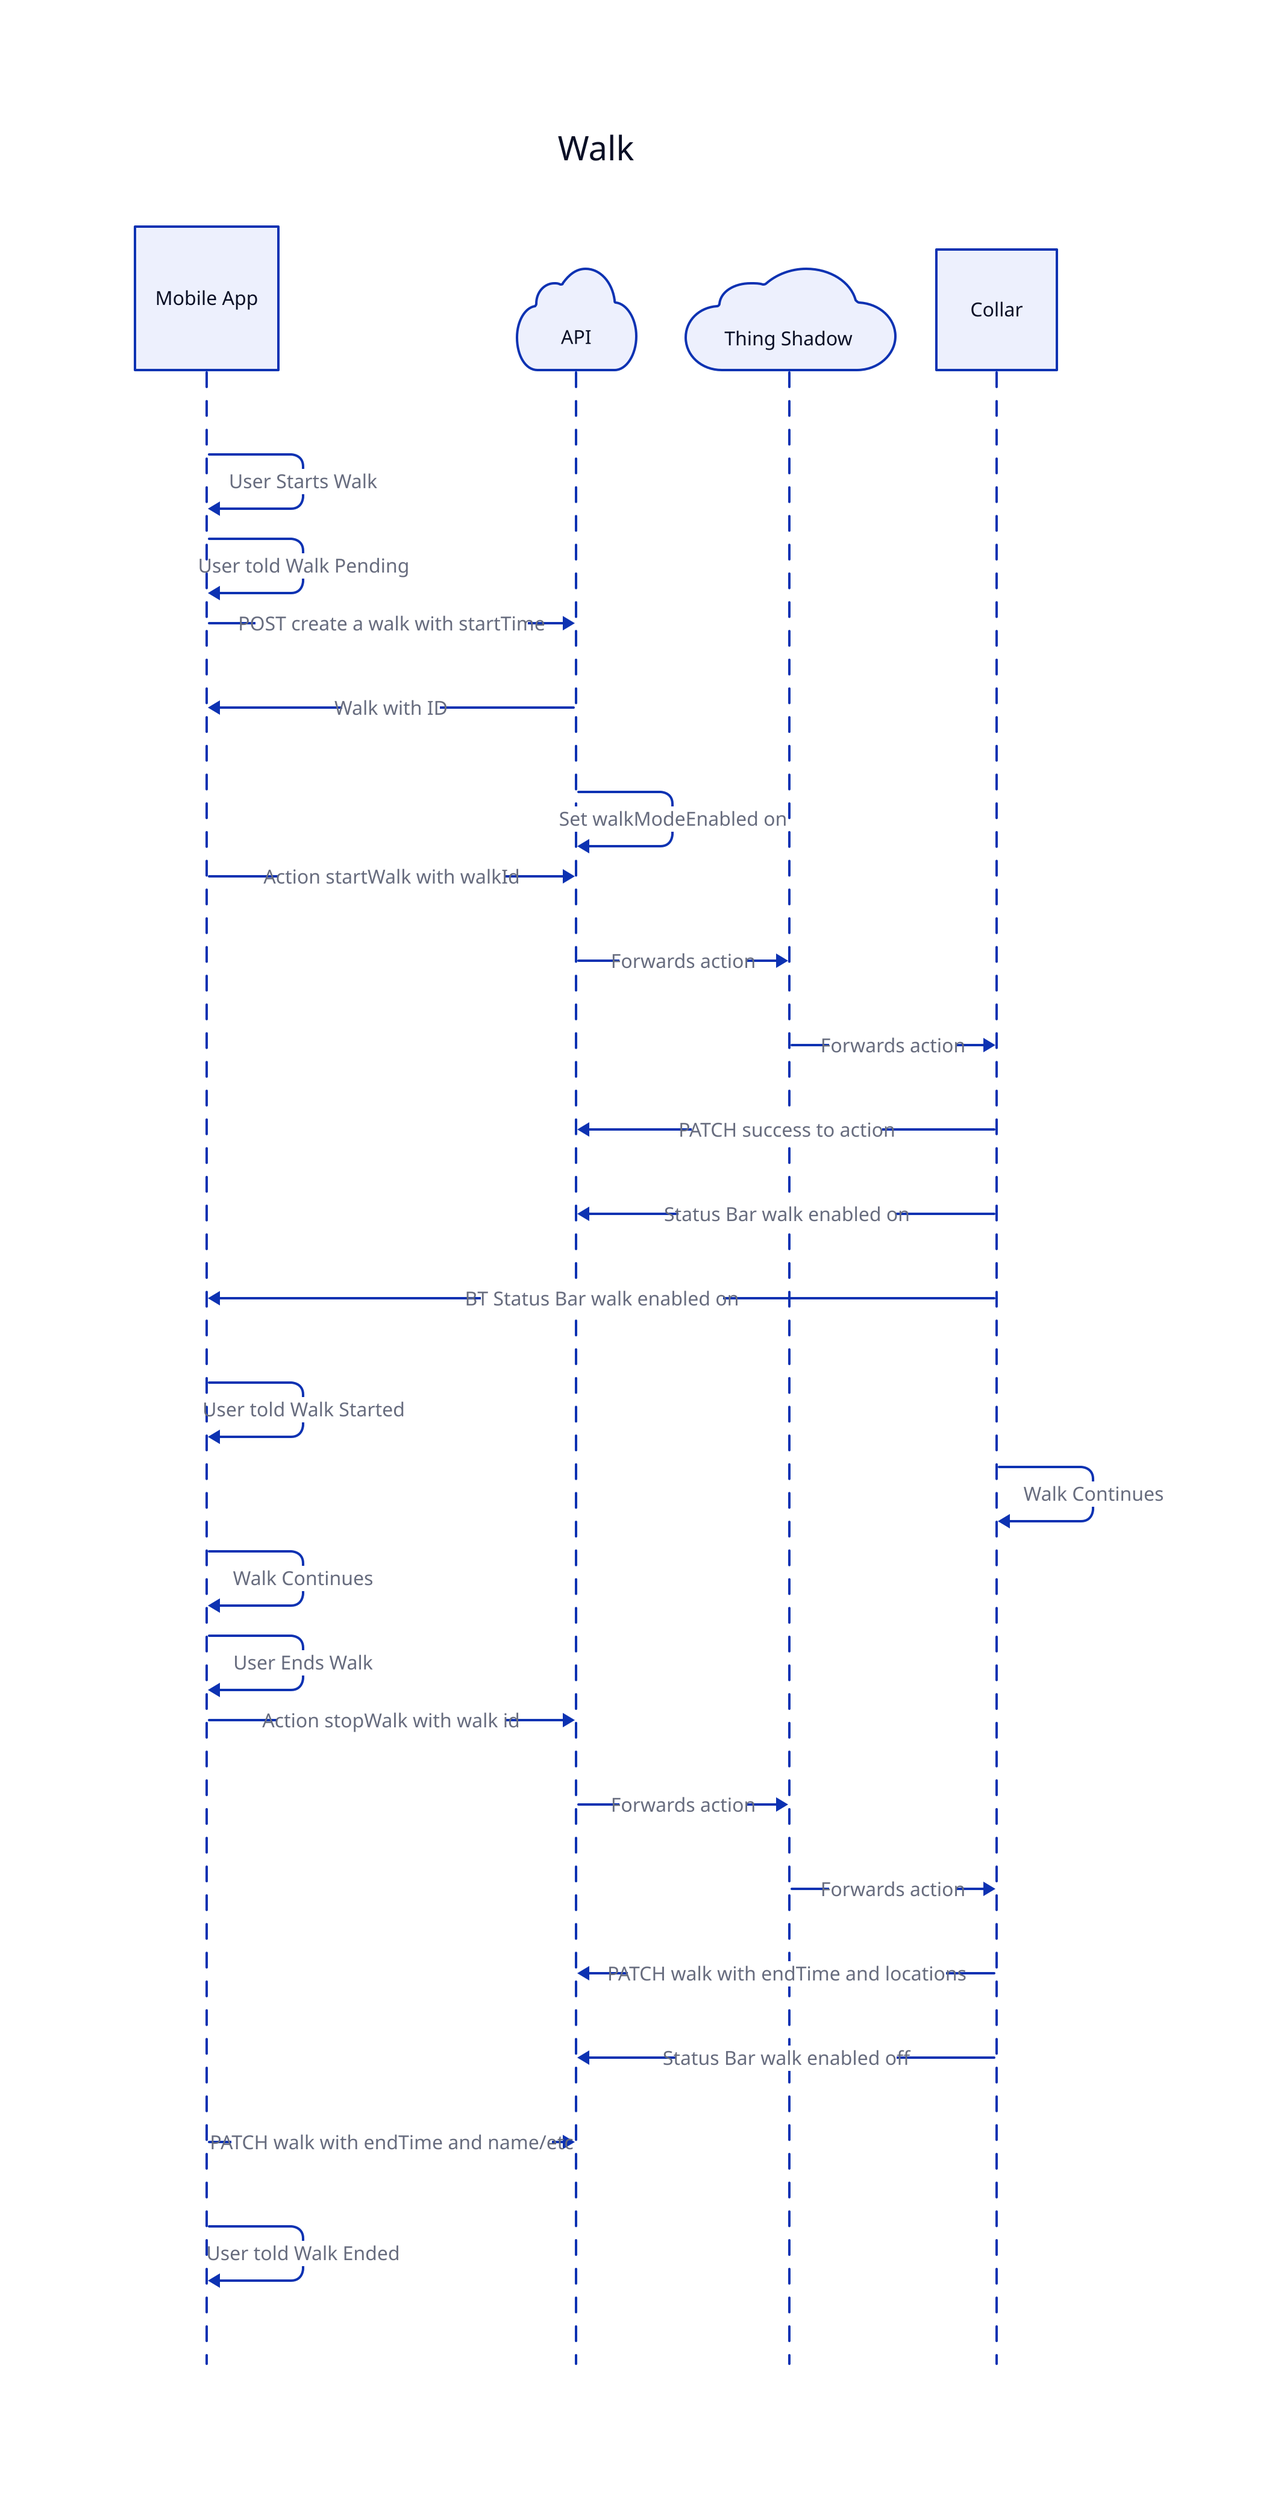 direction: left

Walk {
  shape: sequence_diagram

  app: Mobile App {
    shape: square
  }
  api: API {
    shape: cloud
  }
  ts: Thing Shadow {
    shape: cloud
  }
  collar: Collar {
    shape: square
  }

  app -> app: User Starts Walk
  app -> app: User told Walk Pending
  app -> api: POST create a walk with startTime
  api -> app: Walk with ID
  api -> api: Set walkModeEnabled on
  app -> api: Action startWalk with walkId
  api -> ts -> collar: Forwards action
  collar -> api: PATCH success to action
  collar -> api: Status Bar walk enabled on
  collar -> app: BT Status Bar walk enabled on
  app -> app: User told Walk Started
  collar -> collar: Walk Continues
  app -> app: Walk Continues
  app -> app: User Ends Walk
  app -> api: Action stopWalk with walk id
  api -> ts -> collar: Forwards action
  collar -> api: PATCH walk with endTime and locations
  collar -> api: Status Bar walk enabled off
  app -> api: PATCH walk with endTime and name/etc
  app -> app: User told Walk Ended
}